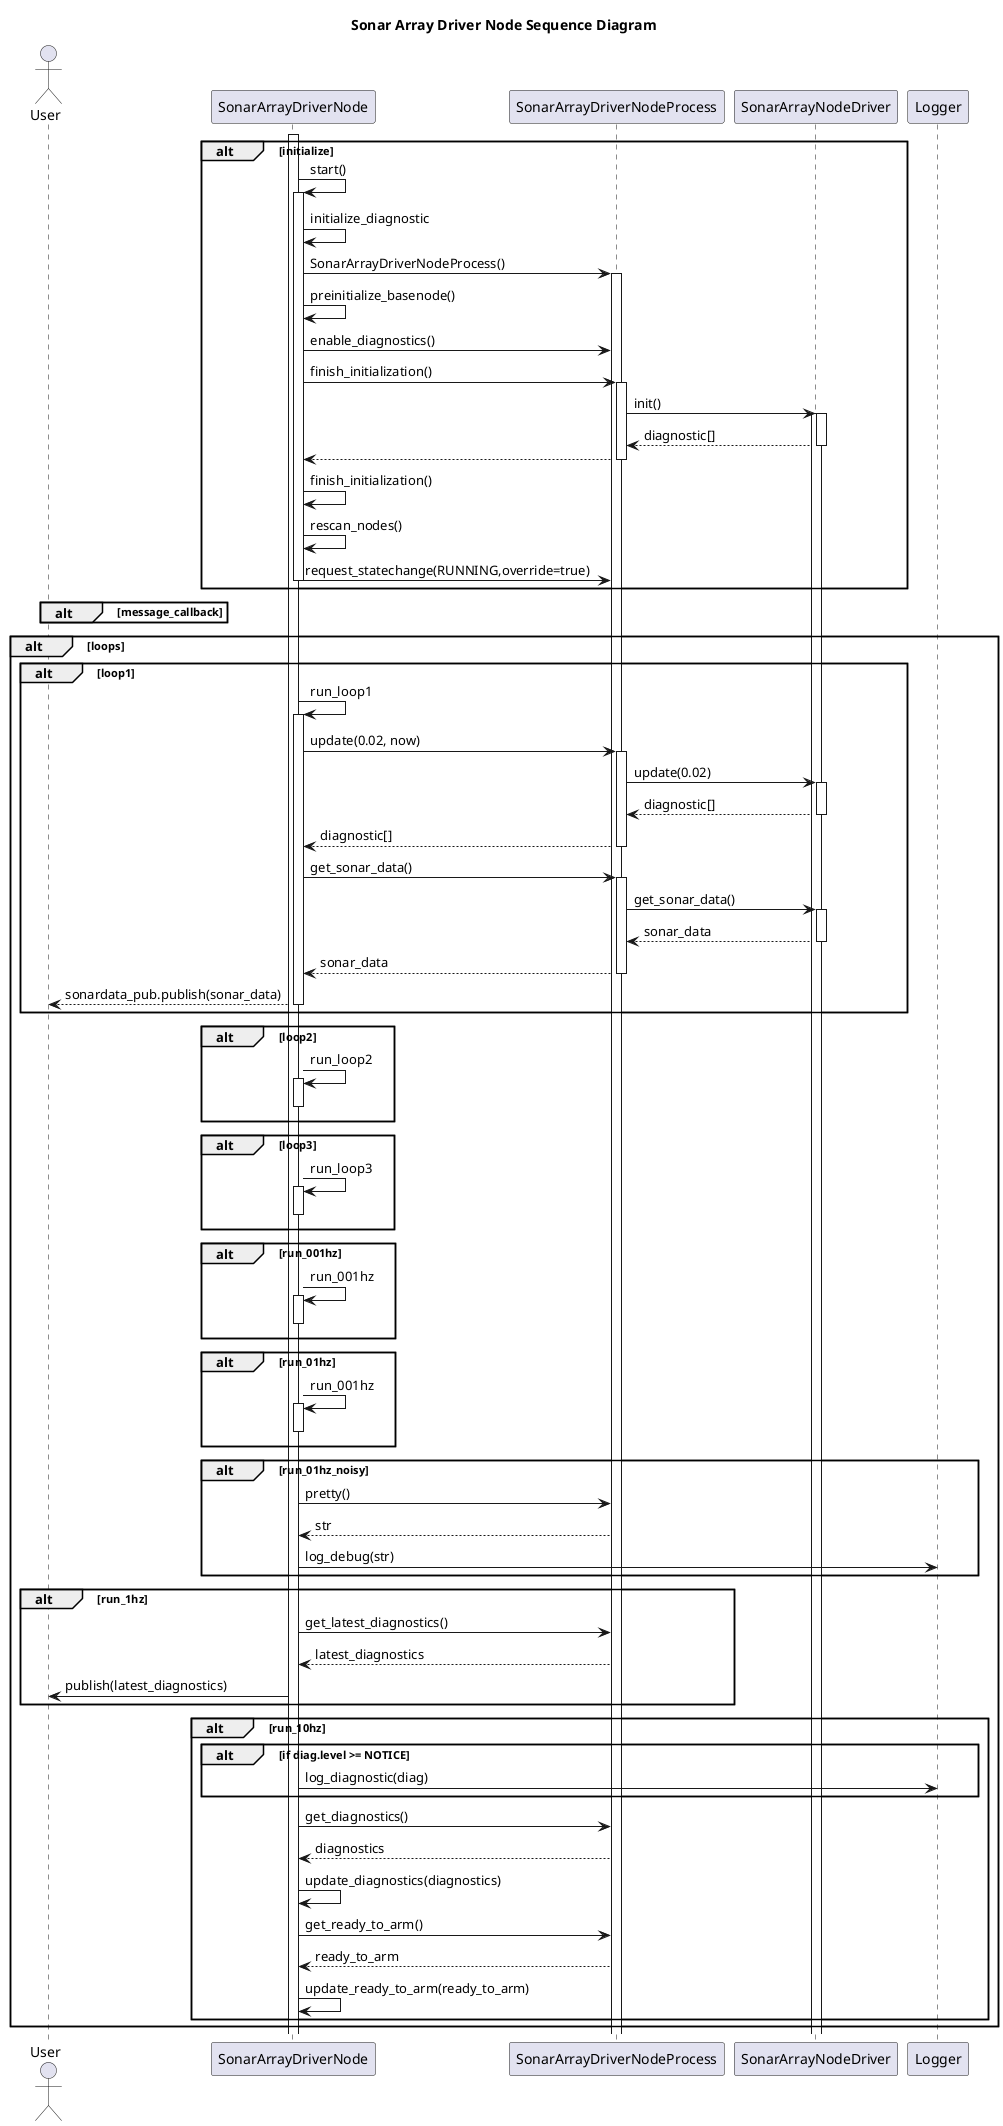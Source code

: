@startuml
title Sonar Array Driver Node Sequence Diagram
actor User as user
participant SonarArrayDriverNode as node
participant SonarArrayDriverNodeProcess as process
participant SonarArrayNodeDriver as driver
participant Logger as logger

alt initialize
    activate node
    node -> node++: start()
    node -> node: initialize_diagnostic
    node -> process++: SonarArrayDriverNodeProcess()
    node -> node: preinitialize_basenode()
    node -> process: enable_diagnostics()
    node -> process++: finish_initialization()
    process -> driver++: init()
    activate driver
    driver --> process--: diagnostic[]
    process --> node--
    node -> node: finish_initialization()
    node -> node: rescan_nodes()
    node -> process: request_statechange(RUNNING,override=true)
    node--
end

alt message_callback
end

alt loops
    alt loop1
        node -> node++: run_loop1
        node -> process++: update(0.02, now)
        process -> driver++: update(0.02)
        driver --> process--: diagnostic[]
        process --> node--: diagnostic[]
        node -> process++: get_sonar_data()
        process -> driver++: get_sonar_data()
        driver --> process--: sonar_data
        process --> node--: sonar_data
        node --> user: sonardata_pub.publish(sonar_data)
        node--
    end
    alt loop2
        node -> node++: run_loop2
        node--
    end
    alt loop3
        node -> node++: run_loop3
        node--
    end
    alt run_001hz
        node -> node++: run_001hz
        node--
    end
    alt run_01hz
        node -> node++: run_001hz
        node--
    end
    alt run_01hz_noisy
        node -> process: pretty()
        process --> node: str
        node -> logger: log_debug(str)
    end
    alt run_1hz
        node -> process: get_latest_diagnostics()
        process --> node: latest_diagnostics
        node -> user: publish(latest_diagnostics)
    end
    alt run_10hz
       

  
        alt if diag.level >= NOTICE
            node -> logger: log_diagnostic(diag)
        end
        node -> process: get_diagnostics()
        process --> node: diagnostics
        node -> node: update_diagnostics(diagnostics)
        node -> process: get_ready_to_arm()
        process --> node: ready_to_arm
        node -> node: update_ready_to_arm(ready_to_arm)

    end
end
@enduml